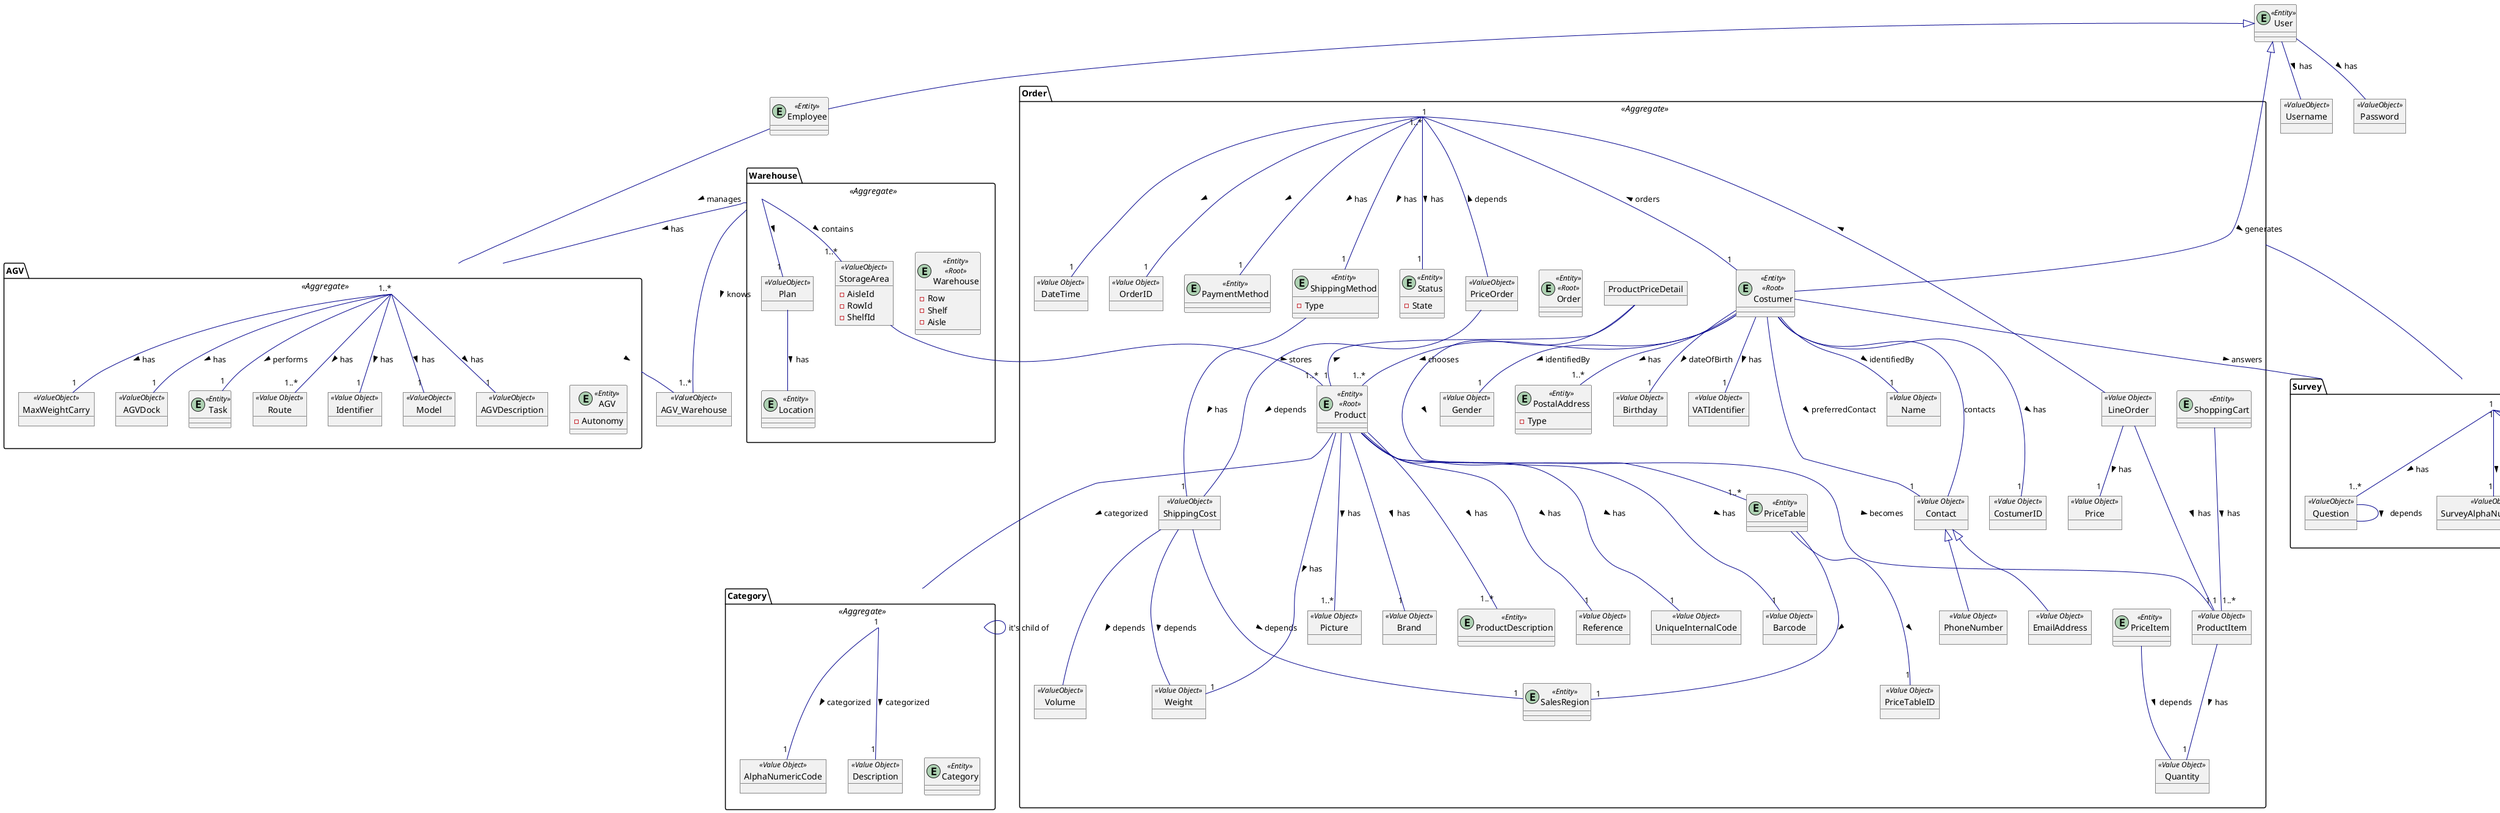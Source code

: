@startuml
skinparam object {
ArrowColor DarkBlue
}

skinparam stereotypeCBackgroundColor LightBlue


package Category <<Aggregate>> {
    entity Category <<Entity>>

    object AlphaNumericCode <<Value Object>>

    object Description <<Value Object>>
}

/' OrderManagement '/
package Order <<Aggregate>>{

entity Product <<Entity>> <<Root>>

object ProductPriceDetail

object Price <<Value Object>>

object PriceOrder <<ValueObject>>

object Barcode <<Value Object>>

object Picture <<Value Object>>

object Brand <<Value Object>>

object ProductItem <<Value Object>>

object Quantity <<Value Object>>

entity PriceItem <<Entity>>

object Weight <<Value Object>>

entity ProductDescription <<Entity>>

object Reference <<Value Object>>

object UniqueInternalCode <<Value Object>>

entity Order <<Entity>> <<Root>>

object LineOrder <<Value Object>>

object PriceTableID <<Value Object>>

entity PriceTable <<Entity>>

entity SalesRegion <<Entity>>

entity Costumer <<Entity>> <<Root>>

object Contact <<Value Object>>

object PhoneNumber <<Value Object>>

object EmailAddress <<Value Object>>

object Name <<Value Object>>

object Gender <<Value Object>>

    entity PostalAddress <<Entity>> {
    - Type
    }

object DateTime <<Value Object>>

object OrderID <<Value Object>>

entity ShoppingCart <<Entity>>

entity PaymentMethod <<Entity>>

object ShippingCost <<ValueObject>>

object Volume <<ValueObject>>

object CostumerID <<Value Object>>

object Birthday <<Value Object>>

object VATIdentifier <<Value Object>>

   entity ShippingMethod <<Entity>>{
    -Type
    }

     entity Status <<Entity>>{
        -State
     }
}

/' WarehouseManagement '/
 package Warehouse <<Aggregate>>{

 entity Warehouse <<Entity>> <<Root>>{
     -Row
     -Shelf
     -Aisle
     }

    object Plan <<ValueObject>>

    entity Location <<Entity>>

     object StorageArea <<ValueObject>> {
         -AisleId
         -RowId
         -ShelfId
         }

 }

 object AGV_Warehouse <<ValueObject>>

package AGV <<Aggregate>>{
 entity AGV <<Entity>>{
     -Autonomy
     }

     object Route <<Value Object>>

     object Identifier <<Value Object>>

     object Model <<ValueObject>>

     object AGVDescription <<ValueObject>>

     object MaxWeightCarry <<ValueObject>>

     object AGVDock <<ValueObject>>

     entity Task <<Entity>>
}


/' Survey '/
package Survey <<Aggregate>>{

    object Survey <<Value Object>> {
    -topic
    }

object SurveyAlphaNumericCode <<ValueObject>>

object SurveyDescription <<ValueObject>>

object SurveyPeriod <<ValueObject>>

object SurveyRule <<ValueObject>>

object Question <<ValueObject>>
}

entity Employee <<Entity>>

entity User <<Entity>>

object Username <<ValueObject>>

object Password <<ValueObject>>

/' Employee '/
Employee --- AGV : manages >

/' User '/
User -- Username : has >
User -- Password : has >
User <|-- Costumer
User <|-- Employee


/' Costumer '/
Costumer --- "1" CostumerID : has >
Costumer --- "1" Contact : preferredContact >
Costumer -- "1" Name : identifiedBy >
Costumer --  Contact : contacts
Costumer -- "1" Gender : identifiedBy >
Costumer -- "1..*" PostalAddress : has >
Costumer -- "1" Birthday : dateOfBirth >
Contact <|-- PhoneNumber
Contact <|-- EmailAddress
Costumer -- "1" Survey : answers >
Costumer -- "1" VATIdentifier : has >


/' Product '/
Product --- "1" Category: categorized >
Product --- "1..*" Picture: has >
Product --- "1" Barcode: has >
Product --- "1" Brand: has >
ProductPriceDetail -- "1" Product: <
ProductPriceDetail --- "1..*" PriceTable: >
PriceTable --- "1" PriceTableID: >
PriceTable --- "1" SalesRegion: >
Product --- "1" ProductItem: becomes >
ProductItem --- "1" Quantity: has >
Product --- "1" Reference: has >
Product --- "1..*" ProductDescription: has >
Product --- "1" UniqueInternalCode: has >
PriceItem --- Quantity: depends >



/' Category '/
Category --- "1" AlphaNumericCode  : categorized >
Category --- "1" Description  : categorized >
Category --- Category: it's child of


/' Warehouse '/
Warehouse -- "1..*" AGV: has >
AGV -- "1..*" Route: has >
AGV -- "1" Identifier: has >
AGV -- "1" Model: has >
Warehouse -- "1" Plan: >
AGV -- "1" AGVDescription : has >
AGV -- "1" MaxWeightCarry : has >
AGV -- "1" AGVDock : has >
AGV -- "1" Task : performs >
AGV -- AGV_Warehouse: >
Warehouse -- "1..*" AGV_Warehouse: knows >
Plan -- Location: has >


/' Survey '/
Survey -- "1..*" SurveyRule: has >
Survey -- "1" SurveyDescription: has >
Survey -- "1" SurveyAlphaNumericCode: caracterized >
Survey -- "1" SurveyPeriod: has >
Survey -- "1..*" Question: has >

Question -- Question: depends >


/' ShippingCost '/
ShippingCost --- Weight: depends >
ShippingCost --- Volume: depends >


/' Order '/
Order --- "1" OrderID : >
Order --- "1" DateTime : >
Order --- "1" Status : has >
Order --- "1" PaymentMethod : has >
Order --- "1" ShippingMethod : has >
Order --- "1" Survey : generates >
ShippingCost --- "1" SalesRegion: depends >
ShippingMethod--- "1" ShippingCost: has >
Product --- "1" Weight: has >
LineOrder -- "1" Price: has >
LineOrder --- "1" Order: >
LineOrder --- "1" ProductItem: has >
PriceOrder --- Order: depends >
PriceOrder --- ShippingCost: depends >


/' ShoppingCart '/
ShoppingCart --- "1..*" ProductItem: has >




/' Joined Aggregates '/
Costumer "1" -- "1..*" Order: orders >
Costumer -- "1..*" Product: chooses >
Warehouse -- "1..*" StorageArea: contains >
StorageArea -- "1..*" Product: stores >
@enduml